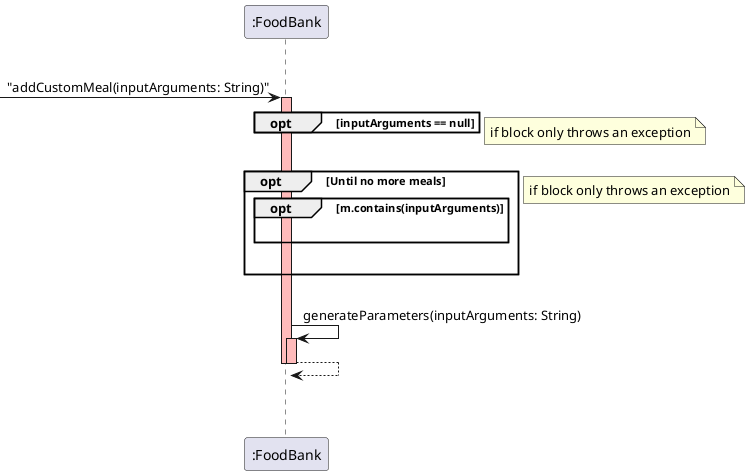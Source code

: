 @startuml
'https://plantuml.com/sequence-diagram
|||
participant ":FoodBank"
    ->":FoodBank" : "addCustomMeal(inputArguments: String)"
    activate ":FoodBank" #FFBBBB
    opt inputArguments == null
    end
    note left : if block only throws an exception
    |||
    opt Until no more meals

    opt m.contains(inputArguments)
    |||
    end
    |||
    end
    |||
    note left : if block only throws an exception


    ":FoodBank"->":FoodBank" : generateParameters(inputArguments: String)
    activate ":FoodBank" #FFBBBB
    return
    |||

    deactivate ":FoodBank"
    |||
@enduml